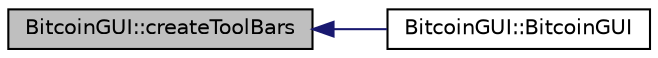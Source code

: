 digraph "BitcoinGUI::createToolBars"
{
  edge [fontname="Helvetica",fontsize="10",labelfontname="Helvetica",labelfontsize="10"];
  node [fontname="Helvetica",fontsize="10",shape=record];
  rankdir="LR";
  Node75 [label="BitcoinGUI::createToolBars",height=0.2,width=0.4,color="black", fillcolor="grey75", style="filled", fontcolor="black"];
  Node75 -> Node76 [dir="back",color="midnightblue",fontsize="10",style="solid",fontname="Helvetica"];
  Node76 [label="BitcoinGUI::BitcoinGUI",height=0.2,width=0.4,color="black", fillcolor="white", style="filled",URL="$class_bitcoin_g_u_i.html#a2598b4ffab4a206877bee80916cc775c"];
}
